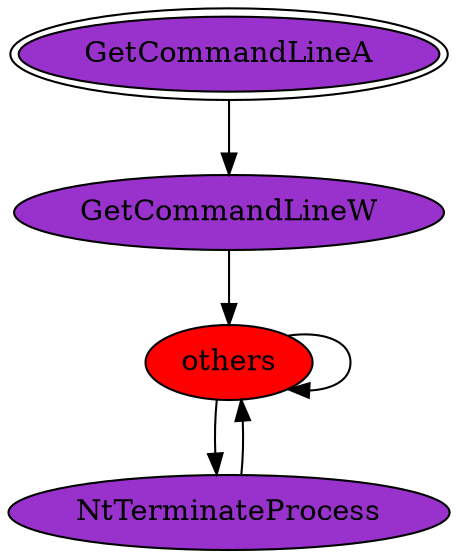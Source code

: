 digraph "./REPORTS/3942/API_PER_CATEGORY/GetEnvironmentVariable.exe_4156_Processes_API_per_Category_Transition_Matrix" {
	GetCommandLineA [label=GetCommandLineA fillcolor=darkorchid peripheries=2 style=filled]
	GetCommandLineW [label=GetCommandLineW fillcolor=darkorchid style=filled]
	GetCommandLineA -> GetCommandLineW [label=""]
	others [label=others fillcolor=red style=filled]
	GetCommandLineW -> others [label=""]
	others -> others [label=""]
	NtTerminateProcess [label=NtTerminateProcess fillcolor=darkorchid style=filled]
	others -> NtTerminateProcess [label=""]
	NtTerminateProcess -> others [label=""]
}

